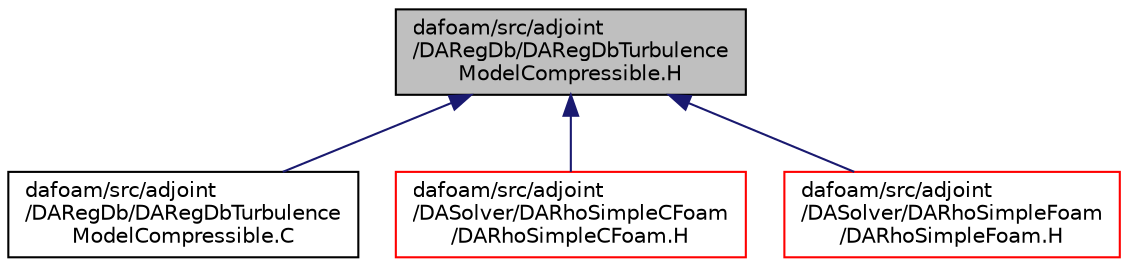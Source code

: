 digraph "dafoam/src/adjoint/DARegDb/DARegDbTurbulenceModelCompressible.H"
{
  bgcolor="transparent";
  edge [fontname="Helvetica",fontsize="10",labelfontname="Helvetica",labelfontsize="10"];
  node [fontname="Helvetica",fontsize="10",shape=record];
  Node4 [label="dafoam/src/adjoint\l/DARegDb/DARegDbTurbulence\lModelCompressible.H",height=0.2,width=0.4,color="black", fillcolor="grey75", style="filled", fontcolor="black"];
  Node4 -> Node5 [dir="back",color="midnightblue",fontsize="10",style="solid",fontname="Helvetica"];
  Node5 [label="dafoam/src/adjoint\l/DARegDb/DARegDbTurbulence\lModelCompressible.C",height=0.2,width=0.4,color="black",URL="$DARegDbTurbulenceModelCompressible_8C.html"];
  Node4 -> Node6 [dir="back",color="midnightblue",fontsize="10",style="solid",fontname="Helvetica"];
  Node6 [label="dafoam/src/adjoint\l/DASolver/DARhoSimpleCFoam\l/DARhoSimpleCFoam.H",height=0.2,width=0.4,color="red",URL="$DARhoSimpleCFoam_8H.html"];
  Node4 -> Node8 [dir="back",color="midnightblue",fontsize="10",style="solid",fontname="Helvetica"];
  Node8 [label="dafoam/src/adjoint\l/DASolver/DARhoSimpleFoam\l/DARhoSimpleFoam.H",height=0.2,width=0.4,color="red",URL="$DARhoSimpleFoam_8H.html"];
}
